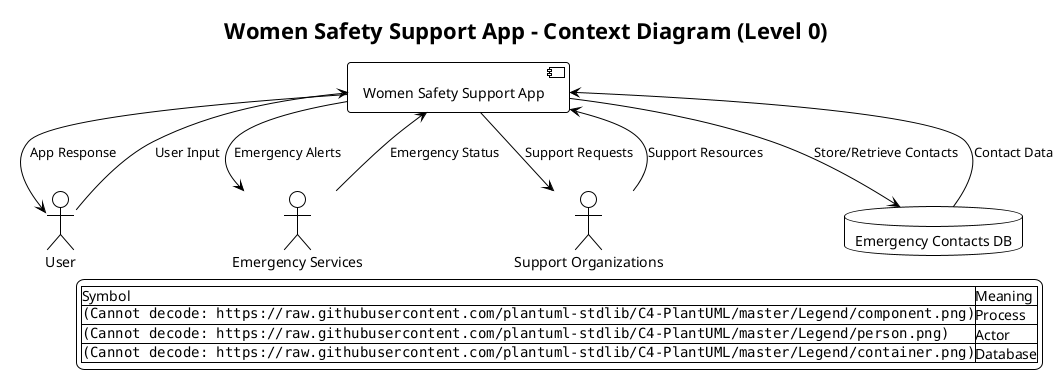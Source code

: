 @startuml DFD Level 0
!theme plain
skinparam componentStyle uml2

title Women Safety Support App - Context Diagram (Level 0)

[Women Safety Support App] as app
actor "User" as user
actor "Emergency Services" as emergency
actor "Support Organizations" as support
database "Emergency Contacts DB" as db

user --> app : User Input
app --> user : App Response
app --> emergency : Emergency Alerts
emergency --> app : Emergency Status
app --> support : Support Requests
support --> app : Support Resources
app --> db : Store/Retrieve Contacts
db --> app : Contact Data

legend right
  |Symbol|Meaning|
  |<img:https://raw.githubusercontent.com/plantuml-stdlib/C4-PlantUML/master/Legend/component.png>|Process|
  |<img:https://raw.githubusercontent.com/plantuml-stdlib/C4-PlantUML/master/Legend/person.png>|Actor|
  |<img:https://raw.githubusercontent.com/plantuml-stdlib/C4-PlantUML/master/Legend/container.png>|Database|
endlegend

@enduml 